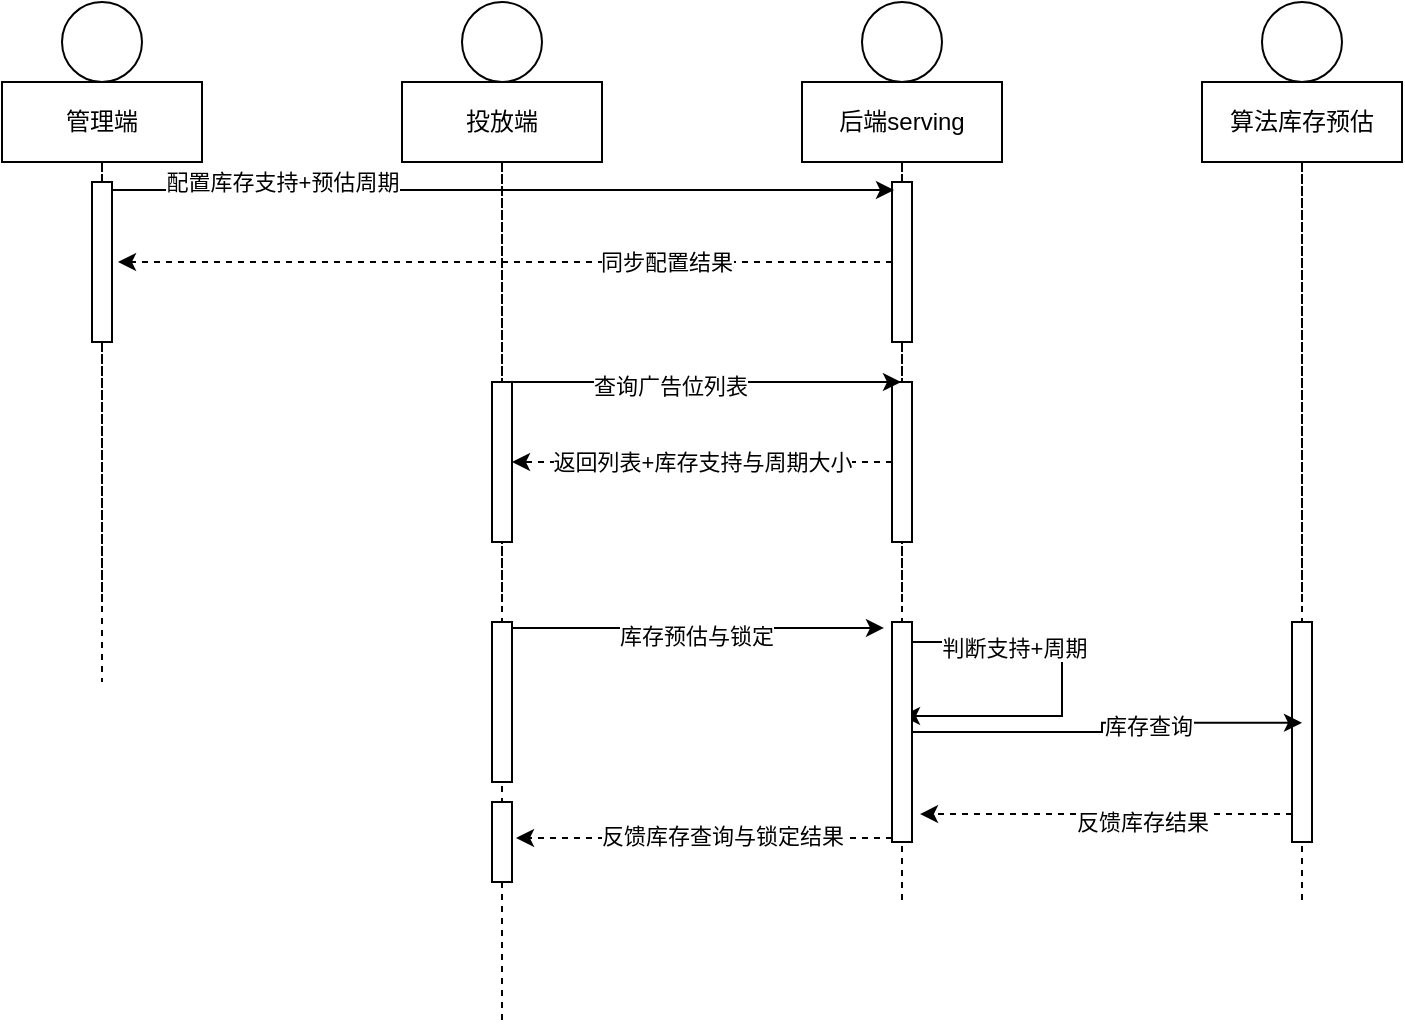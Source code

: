 <mxfile version="14.7.6" type="github">
  <diagram id="U2HWP4SiNeCh8Bgvp2hR" name="Page-1">
    <mxGraphModel dx="1422" dy="826" grid="1" gridSize="10" guides="1" tooltips="1" connect="1" arrows="1" fold="1" page="1" pageScale="1" pageWidth="1100" pageHeight="850" background="none" math="0" shadow="0">
      <root>
        <mxCell id="0" />
        <mxCell id="1" parent="0" />
        <mxCell id="-ciGOAF_GKhByW4b5rCs-1" value="" style="shape=umlLifeline;participant=umlEntity;perimeter=lifelinePerimeter;whiteSpace=wrap;html=1;container=1;collapsible=0;recursiveResize=0;verticalAlign=top;spacingTop=36;outlineConnect=0;" parent="1" vertex="1">
          <mxGeometry x="280" y="20" width="40" height="300" as="geometry" />
        </mxCell>
        <mxCell id="-ciGOAF_GKhByW4b5rCs-2" value="投放端" style="shape=umlLifeline;perimeter=lifelinePerimeter;whiteSpace=wrap;html=1;container=1;collapsible=0;recursiveResize=0;outlineConnect=0;" parent="1" vertex="1">
          <mxGeometry x="250" y="60" width="100" height="470" as="geometry" />
        </mxCell>
        <mxCell id="-ciGOAF_GKhByW4b5rCs-24" value="" style="html=1;points=[];perimeter=orthogonalPerimeter;" parent="-ciGOAF_GKhByW4b5rCs-2" vertex="1">
          <mxGeometry x="45" y="150" width="10" height="80" as="geometry" />
        </mxCell>
        <mxCell id="-ciGOAF_GKhByW4b5rCs-30" value="" style="html=1;points=[];perimeter=orthogonalPerimeter;" parent="-ciGOAF_GKhByW4b5rCs-2" vertex="1">
          <mxGeometry x="45" y="270" width="10" height="80" as="geometry" />
        </mxCell>
        <mxCell id="-ciGOAF_GKhByW4b5rCs-10" value="" style="shape=umlLifeline;participant=umlEntity;perimeter=lifelinePerimeter;whiteSpace=wrap;html=1;container=1;collapsible=0;recursiveResize=0;verticalAlign=top;spacingTop=36;outlineConnect=0;" parent="1" vertex="1">
          <mxGeometry x="480" y="20" width="40" height="300" as="geometry" />
        </mxCell>
        <mxCell id="-ciGOAF_GKhByW4b5rCs-11" value="后端serving" style="shape=umlLifeline;perimeter=lifelinePerimeter;whiteSpace=wrap;html=1;container=1;collapsible=0;recursiveResize=0;outlineConnect=0;" parent="1" vertex="1">
          <mxGeometry x="450" y="60" width="100" height="410" as="geometry" />
        </mxCell>
        <mxCell id="-ciGOAF_GKhByW4b5rCs-12" value="" style="html=1;points=[];perimeter=orthogonalPerimeter;" parent="-ciGOAF_GKhByW4b5rCs-11" vertex="1">
          <mxGeometry x="45" y="50" width="10" height="80" as="geometry" />
        </mxCell>
        <mxCell id="-ciGOAF_GKhByW4b5rCs-13" value="" style="shape=umlLifeline;participant=umlEntity;perimeter=lifelinePerimeter;whiteSpace=wrap;html=1;container=1;collapsible=0;recursiveResize=0;verticalAlign=top;spacingTop=36;outlineConnect=0;" parent="1" vertex="1">
          <mxGeometry x="80" y="20" width="40" height="300" as="geometry" />
        </mxCell>
        <mxCell id="-ciGOAF_GKhByW4b5rCs-14" value="管理端" style="shape=umlLifeline;perimeter=lifelinePerimeter;whiteSpace=wrap;html=1;container=1;collapsible=0;recursiveResize=0;outlineConnect=0;" parent="1" vertex="1">
          <mxGeometry x="50" y="60" width="100" height="300" as="geometry" />
        </mxCell>
        <mxCell id="-ciGOAF_GKhByW4b5rCs-15" value="" style="html=1;points=[];perimeter=orthogonalPerimeter;" parent="-ciGOAF_GKhByW4b5rCs-14" vertex="1">
          <mxGeometry x="45" y="50" width="10" height="80" as="geometry" />
        </mxCell>
        <mxCell id="-ciGOAF_GKhByW4b5rCs-16" style="edgeStyle=orthogonalEdgeStyle;rounded=0;orthogonalLoop=1;jettySize=auto;html=1;entryX=0.1;entryY=0.05;entryDx=0;entryDy=0;entryPerimeter=0;" parent="1" source="-ciGOAF_GKhByW4b5rCs-15" target="-ciGOAF_GKhByW4b5rCs-12" edge="1">
          <mxGeometry relative="1" as="geometry">
            <Array as="points">
              <mxPoint x="210" y="114" />
              <mxPoint x="210" y="114" />
            </Array>
          </mxGeometry>
        </mxCell>
        <mxCell id="-ciGOAF_GKhByW4b5rCs-21" value="配置库存支持+预估周期" style="edgeLabel;html=1;align=center;verticalAlign=middle;resizable=0;points=[];" parent="-ciGOAF_GKhByW4b5rCs-16" vertex="1" connectable="0">
          <mxGeometry x="-0.422" y="-1" relative="1" as="geometry">
            <mxPoint x="-28" y="-5" as="offset" />
          </mxGeometry>
        </mxCell>
        <mxCell id="-ciGOAF_GKhByW4b5rCs-22" style="edgeStyle=orthogonalEdgeStyle;rounded=0;orthogonalLoop=1;jettySize=auto;html=1;entryX=1.3;entryY=0.5;entryDx=0;entryDy=0;entryPerimeter=0;dashed=1;" parent="1" source="-ciGOAF_GKhByW4b5rCs-12" target="-ciGOAF_GKhByW4b5rCs-15" edge="1">
          <mxGeometry relative="1" as="geometry" />
        </mxCell>
        <mxCell id="-ciGOAF_GKhByW4b5rCs-23" value="同步配置结果" style="edgeLabel;html=1;align=center;verticalAlign=middle;resizable=0;points=[];" parent="-ciGOAF_GKhByW4b5rCs-22" vertex="1" connectable="0">
          <mxGeometry x="-0.416" relative="1" as="geometry">
            <mxPoint as="offset" />
          </mxGeometry>
        </mxCell>
        <mxCell id="-ciGOAF_GKhByW4b5rCs-28" style="edgeStyle=orthogonalEdgeStyle;rounded=0;orthogonalLoop=1;jettySize=auto;html=1;dashed=1;" parent="1" source="-ciGOAF_GKhByW4b5rCs-25" target="-ciGOAF_GKhByW4b5rCs-24" edge="1">
          <mxGeometry relative="1" as="geometry" />
        </mxCell>
        <mxCell id="-ciGOAF_GKhByW4b5rCs-29" value="返回列表+库存支持与周期大小" style="edgeLabel;html=1;align=center;verticalAlign=middle;resizable=0;points=[];" parent="-ciGOAF_GKhByW4b5rCs-28" vertex="1" connectable="0">
          <mxGeometry x="-0.232" y="2" relative="1" as="geometry">
            <mxPoint x="-22" y="-2" as="offset" />
          </mxGeometry>
        </mxCell>
        <mxCell id="-ciGOAF_GKhByW4b5rCs-25" value="" style="html=1;points=[];perimeter=orthogonalPerimeter;" parent="1" vertex="1">
          <mxGeometry x="495" y="210" width="10" height="80" as="geometry" />
        </mxCell>
        <mxCell id="-ciGOAF_GKhByW4b5rCs-26" style="edgeStyle=orthogonalEdgeStyle;rounded=0;orthogonalLoop=1;jettySize=auto;html=1;" parent="1" source="-ciGOAF_GKhByW4b5rCs-24" target="-ciGOAF_GKhByW4b5rCs-11" edge="1">
          <mxGeometry relative="1" as="geometry">
            <Array as="points">
              <mxPoint x="340" y="210" />
              <mxPoint x="340" y="210" />
            </Array>
          </mxGeometry>
        </mxCell>
        <mxCell id="-ciGOAF_GKhByW4b5rCs-27" value="查询广告位列表" style="edgeLabel;html=1;align=center;verticalAlign=middle;resizable=0;points=[];" parent="-ciGOAF_GKhByW4b5rCs-26" vertex="1" connectable="0">
          <mxGeometry x="-0.188" y="-2" relative="1" as="geometry">
            <mxPoint as="offset" />
          </mxGeometry>
        </mxCell>
        <mxCell id="-ciGOAF_GKhByW4b5rCs-31" value="" style="shape=umlLifeline;participant=umlEntity;perimeter=lifelinePerimeter;whiteSpace=wrap;html=1;container=1;collapsible=0;recursiveResize=0;verticalAlign=top;spacingTop=36;outlineConnect=0;" parent="1" vertex="1">
          <mxGeometry x="680" y="20" width="40" height="300" as="geometry" />
        </mxCell>
        <mxCell id="-ciGOAF_GKhByW4b5rCs-32" value="算法库存预估" style="shape=umlLifeline;perimeter=lifelinePerimeter;whiteSpace=wrap;html=1;container=1;collapsible=0;recursiveResize=0;outlineConnect=0;" parent="1" vertex="1">
          <mxGeometry x="650" y="60" width="100" height="410" as="geometry" />
        </mxCell>
        <mxCell id="-ciGOAF_GKhByW4b5rCs-34" value="" style="html=1;points=[];perimeter=orthogonalPerimeter;" parent="-ciGOAF_GKhByW4b5rCs-32" vertex="1">
          <mxGeometry x="45" y="270" width="10" height="110" as="geometry" />
        </mxCell>
        <mxCell id="-ciGOAF_GKhByW4b5rCs-45" style="edgeStyle=orthogonalEdgeStyle;rounded=0;orthogonalLoop=1;jettySize=auto;html=1;" parent="1" source="-ciGOAF_GKhByW4b5rCs-42" target="-ciGOAF_GKhByW4b5rCs-11" edge="1">
          <mxGeometry relative="1" as="geometry">
            <mxPoint x="630" y="380" as="targetPoint" />
            <Array as="points">
              <mxPoint x="580" y="340" />
              <mxPoint x="580" y="377" />
            </Array>
          </mxGeometry>
        </mxCell>
        <mxCell id="-ciGOAF_GKhByW4b5rCs-46" value="判断支持+周期" style="edgeLabel;html=1;align=center;verticalAlign=middle;resizable=0;points=[];" parent="-ciGOAF_GKhByW4b5rCs-45" vertex="1" connectable="0">
          <mxGeometry x="-0.475" y="-3" relative="1" as="geometry">
            <mxPoint as="offset" />
          </mxGeometry>
        </mxCell>
        <mxCell id="-ciGOAF_GKhByW4b5rCs-49" style="edgeStyle=orthogonalEdgeStyle;rounded=0;orthogonalLoop=1;jettySize=auto;html=1;entryX=0.5;entryY=0.458;entryDx=0;entryDy=0;entryPerimeter=0;" parent="1" source="-ciGOAF_GKhByW4b5rCs-42" target="-ciGOAF_GKhByW4b5rCs-34" edge="1">
          <mxGeometry relative="1" as="geometry" />
        </mxCell>
        <mxCell id="-ciGOAF_GKhByW4b5rCs-50" value="库存查询" style="edgeLabel;html=1;align=center;verticalAlign=middle;resizable=0;points=[];" parent="-ciGOAF_GKhByW4b5rCs-49" vertex="1" connectable="0">
          <mxGeometry x="0.221" y="-1" relative="1" as="geometry">
            <mxPoint as="offset" />
          </mxGeometry>
        </mxCell>
        <mxCell id="-ciGOAF_GKhByW4b5rCs-56" style="edgeStyle=orthogonalEdgeStyle;rounded=0;orthogonalLoop=1;jettySize=auto;html=1;entryX=1.2;entryY=0.45;entryDx=0;entryDy=0;entryPerimeter=0;dashed=1;" parent="1" source="-ciGOAF_GKhByW4b5rCs-42" target="-ciGOAF_GKhByW4b5rCs-53" edge="1">
          <mxGeometry relative="1" as="geometry">
            <Array as="points">
              <mxPoint x="440" y="438" />
              <mxPoint x="440" y="438" />
            </Array>
          </mxGeometry>
        </mxCell>
        <mxCell id="-ciGOAF_GKhByW4b5rCs-57" value="反馈库存查询与锁定结果" style="edgeLabel;html=1;align=center;verticalAlign=middle;resizable=0;points=[];" parent="-ciGOAF_GKhByW4b5rCs-56" vertex="1" connectable="0">
          <mxGeometry x="-0.319" y="-1" relative="1" as="geometry">
            <mxPoint x="-21" as="offset" />
          </mxGeometry>
        </mxCell>
        <mxCell id="-ciGOAF_GKhByW4b5rCs-42" value="" style="html=1;points=[];perimeter=orthogonalPerimeter;" parent="1" vertex="1">
          <mxGeometry x="495" y="330" width="10" height="110" as="geometry" />
        </mxCell>
        <mxCell id="-ciGOAF_GKhByW4b5rCs-43" style="edgeStyle=orthogonalEdgeStyle;rounded=0;orthogonalLoop=1;jettySize=auto;html=1;entryX=-0.4;entryY=0.027;entryDx=0;entryDy=0;entryPerimeter=0;" parent="1" source="-ciGOAF_GKhByW4b5rCs-30" target="-ciGOAF_GKhByW4b5rCs-42" edge="1">
          <mxGeometry relative="1" as="geometry">
            <mxPoint x="410" y="400" as="targetPoint" />
            <Array as="points">
              <mxPoint x="360" y="333" />
              <mxPoint x="360" y="333" />
            </Array>
          </mxGeometry>
        </mxCell>
        <mxCell id="-ciGOAF_GKhByW4b5rCs-44" value="库存预估与锁定" style="edgeLabel;html=1;align=center;verticalAlign=middle;resizable=0;points=[];" parent="-ciGOAF_GKhByW4b5rCs-43" vertex="1" connectable="0">
          <mxGeometry x="0.232" y="-1" relative="1" as="geometry">
            <mxPoint x="-23" y="3" as="offset" />
          </mxGeometry>
        </mxCell>
        <mxCell id="-ciGOAF_GKhByW4b5rCs-51" style="edgeStyle=orthogonalEdgeStyle;rounded=0;orthogonalLoop=1;jettySize=auto;html=1;entryX=1.4;entryY=0.873;entryDx=0;entryDy=0;entryPerimeter=0;dashed=1;" parent="1" source="-ciGOAF_GKhByW4b5rCs-34" target="-ciGOAF_GKhByW4b5rCs-42" edge="1">
          <mxGeometry relative="1" as="geometry">
            <Array as="points">
              <mxPoint x="640" y="426" />
              <mxPoint x="640" y="426" />
            </Array>
          </mxGeometry>
        </mxCell>
        <mxCell id="-ciGOAF_GKhByW4b5rCs-52" value="反馈库存结果" style="edgeLabel;html=1;align=center;verticalAlign=middle;resizable=0;points=[];" parent="-ciGOAF_GKhByW4b5rCs-51" vertex="1" connectable="0">
          <mxGeometry x="-0.194" y="4" relative="1" as="geometry">
            <mxPoint as="offset" />
          </mxGeometry>
        </mxCell>
        <mxCell id="-ciGOAF_GKhByW4b5rCs-53" value="" style="html=1;points=[];perimeter=orthogonalPerimeter;" parent="1" vertex="1">
          <mxGeometry x="295" y="420" width="10" height="40" as="geometry" />
        </mxCell>
      </root>
    </mxGraphModel>
  </diagram>
</mxfile>
